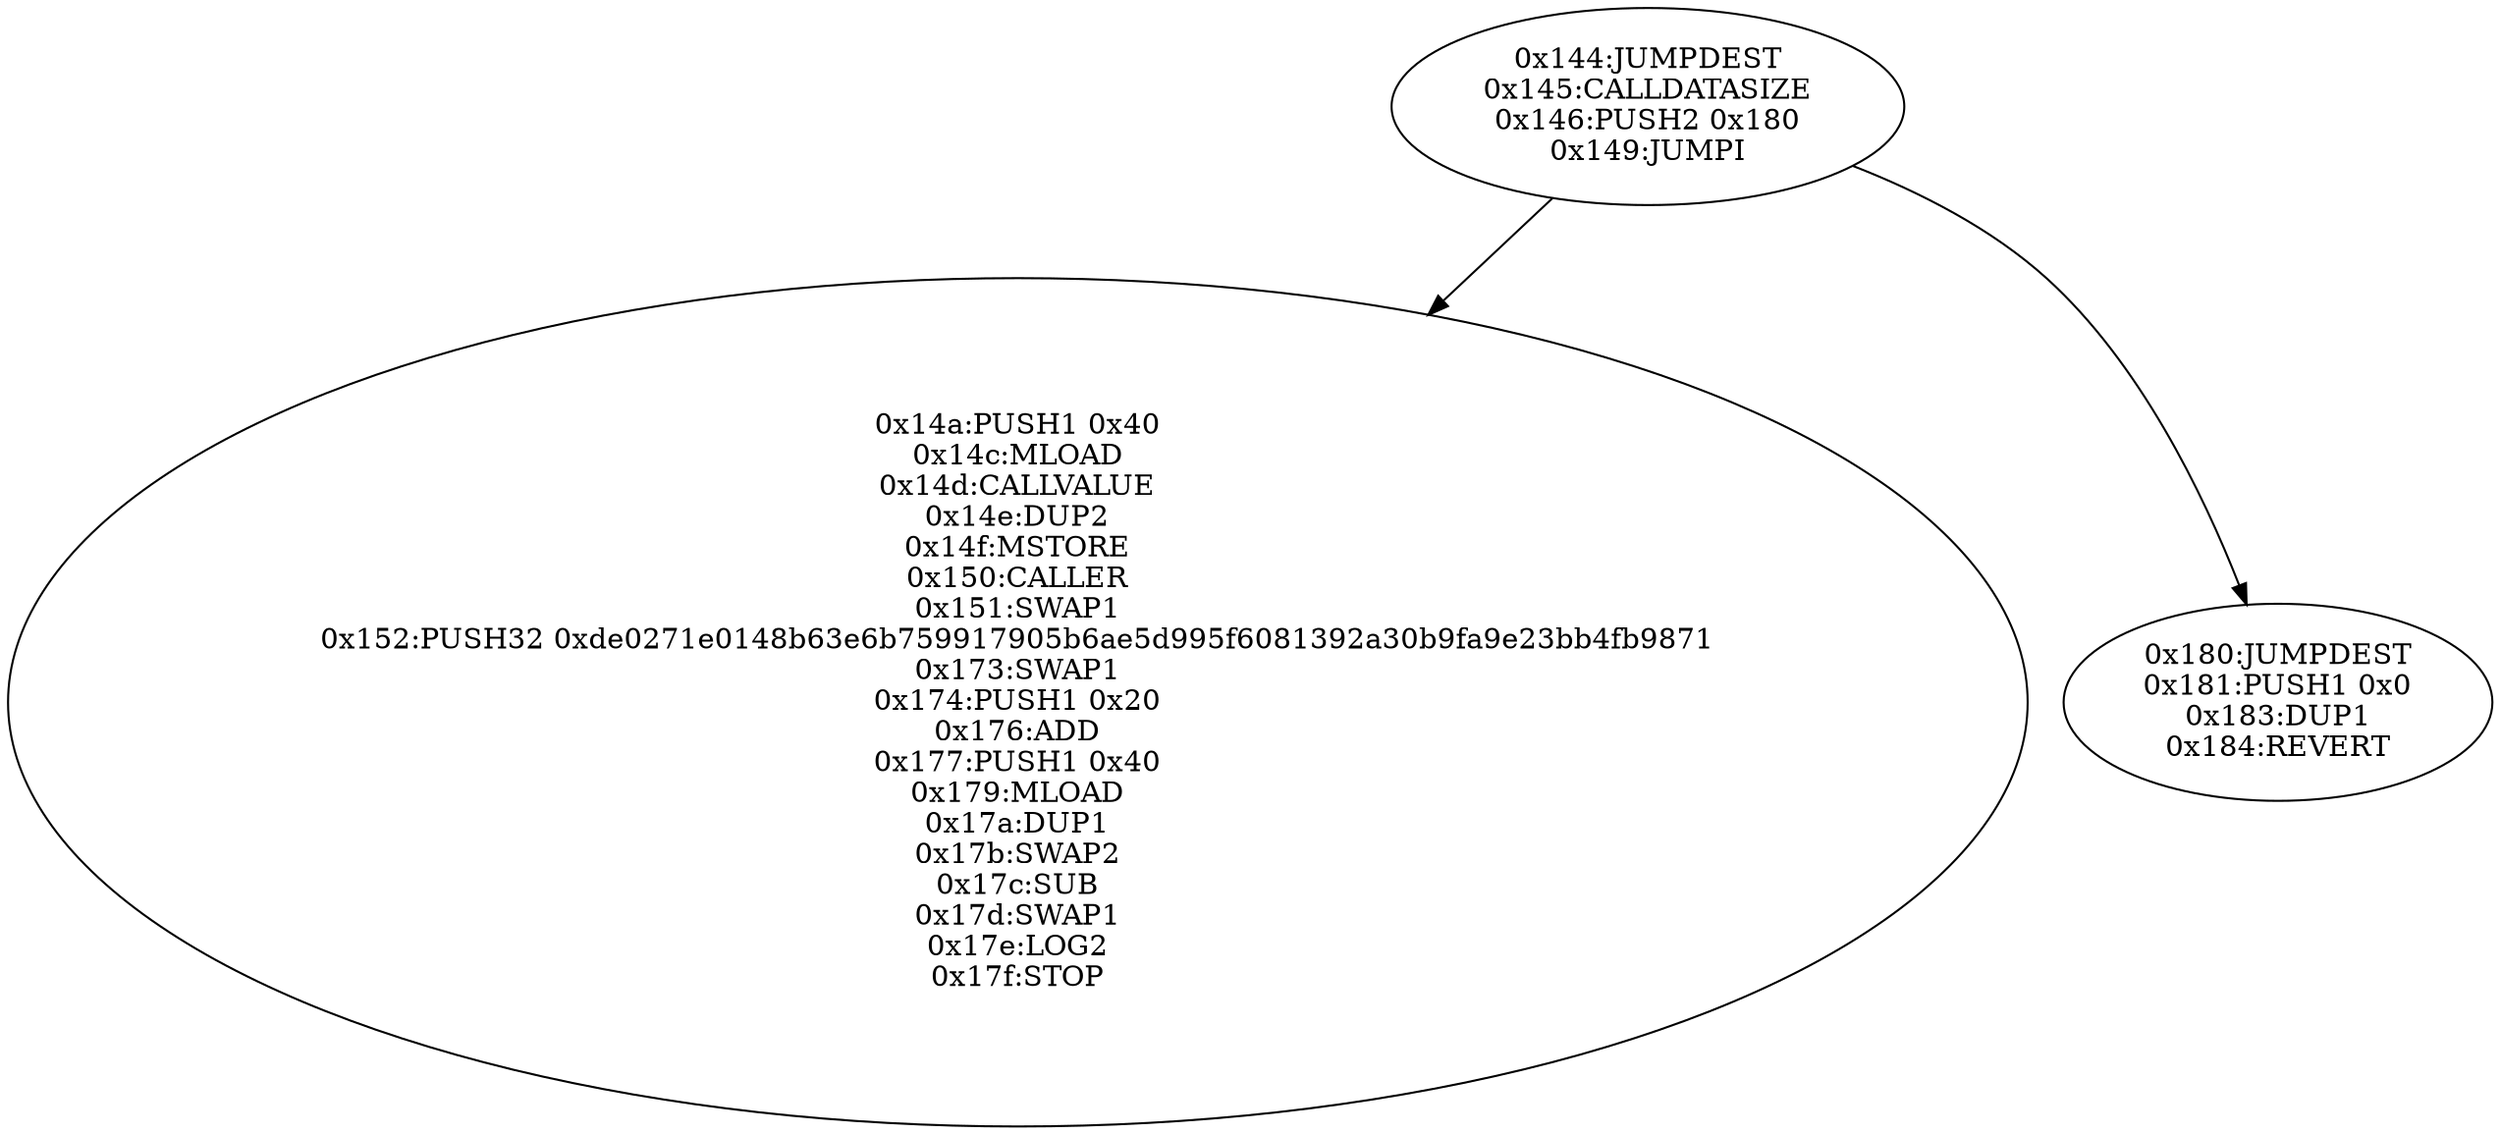 digraph{
324[label="0x144:JUMPDEST
0x145:CALLDATASIZE
0x146:PUSH2 0x180
0x149:JUMPI"]
324 -> 330
324 -> 384
330[label="0x14a:PUSH1 0x40
0x14c:MLOAD
0x14d:CALLVALUE
0x14e:DUP2
0x14f:MSTORE
0x150:CALLER
0x151:SWAP1
0x152:PUSH32 0xde0271e0148b63e6b759917905b6ae5d995f6081392a30b9fa9e23bb4fb9871
0x173:SWAP1
0x174:PUSH1 0x20
0x176:ADD
0x177:PUSH1 0x40
0x179:MLOAD
0x17a:DUP1
0x17b:SWAP2
0x17c:SUB
0x17d:SWAP1
0x17e:LOG2
0x17f:STOP"]
384[label="0x180:JUMPDEST
0x181:PUSH1 0x0
0x183:DUP1
0x184:REVERT"]

}